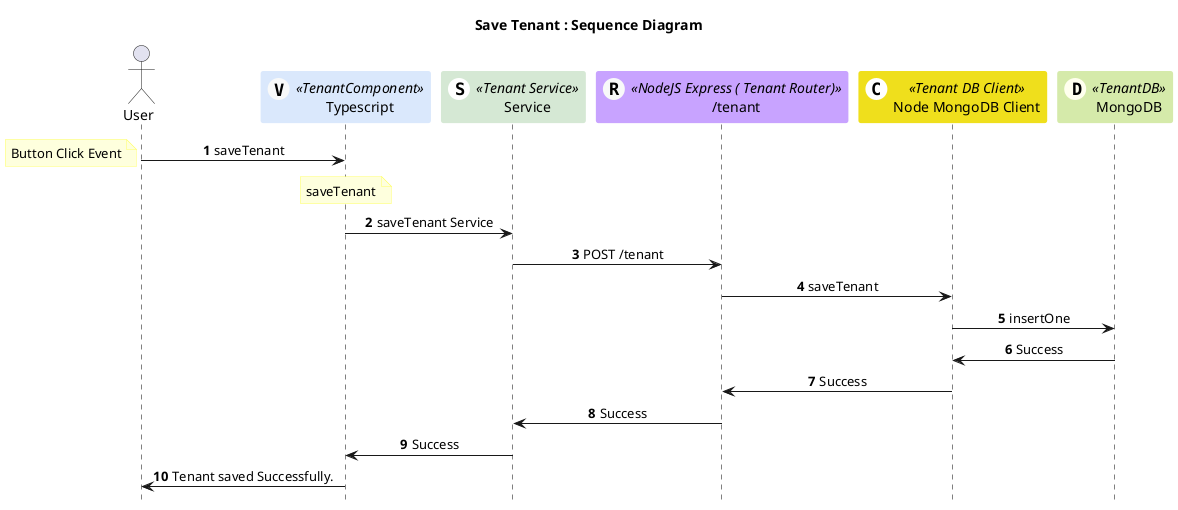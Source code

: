 @startuml
autonumber
title Save Tenant : Sequence Diagram  
skinparam ParticipantBorderColor #66000000
skinparam sequenceMessageAlign center
skinparam sequenceGroupBorderColor #1e4f9e
skinparam sequenceGroupBorderThickness 1

skinparam note {
 BorderColor #FFFF66
}
skinparam sequence {
 LifeLineBorderColor #000000
 TitleFontSize 24
}
hide footbox

actor User
participant "Typescript" as tenant_view <<(V,#F8F9F9) TenantComponent>> #DAE8FC
participant "Service" as tenant_service<<(S,#FFFFFF) Tenant Service>> #D5E8D4
participant "/tenant" as tenant_router <<(R,#F8F9F9)NodeJS Express ( Tenant Router)>> #C8A3FF
participant "Node MongoDB Client" as tenant_dbservice <<(C,#FFFFFF) Tenant DB Client>> #EFDF1C
participant "MongoDB" as tenant_objects <<(D,#FFFFEE) TenantDB>> #D5EAAA

User -> tenant_view : saveTenant 
note left: Button Click Event

note over tenant_view: saveTenant
tenant_view -> tenant_service : saveTenant Service
tenant_service -> tenant_router : POST /tenant
tenant_router -> tenant_dbservice : saveTenant 
tenant_dbservice -> tenant_objects : insertOne
tenant_objects -> tenant_dbservice : Success
tenant_dbservice -> tenant_router : Success
tenant_router -> tenant_service : Success
tenant_service -> tenant_view : Success
tenant_view -> User : Tenant saved Successfully.

@enduml